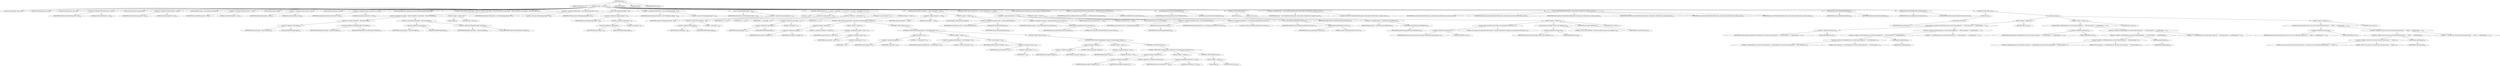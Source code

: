digraph "main" {  
"549" [label = <(METHOD,main)<SUB>252</SUB>> ]
"550" [label = <(PARAM,String[] args)<SUB>252</SUB>> ]
"551" [label = <(BLOCK,&lt;empty&gt;,&lt;empty&gt;)<SUB>252</SUB>> ]
"22" [label = <(LOCAL,File stdDescriptor: java.io.File)> ]
"24" [label = <(LOCAL,File iasDescriptor: java.io.File)> ]
"26" [label = <(LOCAL,File destDirectory: java.io.File)> ]
"552" [label = <(&lt;operator&gt;.assignment,File destDirectory = null)<SUB>255</SUB>> ]
"553" [label = <(IDENTIFIER,destDirectory,File destDirectory = null)<SUB>255</SUB>> ]
"554" [label = <(LITERAL,null,File destDirectory = null)<SUB>255</SUB>> ]
"555" [label = <(LOCAL,String classpath: java.lang.String)> ]
"556" [label = <(&lt;operator&gt;.assignment,String classpath = null)<SUB>256</SUB>> ]
"557" [label = <(IDENTIFIER,classpath,String classpath = null)<SUB>256</SUB>> ]
"558" [label = <(LITERAL,null,String classpath = null)<SUB>256</SUB>> ]
"559" [label = <(LOCAL,SAXParser parser: javax.xml.parsers.SAXParser)> ]
"560" [label = <(&lt;operator&gt;.assignment,SAXParser parser = null)<SUB>257</SUB>> ]
"561" [label = <(IDENTIFIER,parser,SAXParser parser = null)<SUB>257</SUB>> ]
"562" [label = <(LITERAL,null,SAXParser parser = null)<SUB>257</SUB>> ]
"563" [label = <(LOCAL,boolean debug: boolean)> ]
"564" [label = <(&lt;operator&gt;.assignment,boolean debug = false)<SUB>258</SUB>> ]
"565" [label = <(IDENTIFIER,debug,boolean debug = false)<SUB>258</SUB>> ]
"566" [label = <(LITERAL,false,boolean debug = false)<SUB>258</SUB>> ]
"567" [label = <(LOCAL,boolean retainSource: boolean)> ]
"568" [label = <(&lt;operator&gt;.assignment,boolean retainSource = false)<SUB>259</SUB>> ]
"569" [label = <(IDENTIFIER,retainSource,boolean retainSource = false)<SUB>259</SUB>> ]
"570" [label = <(LITERAL,false,boolean retainSource = false)<SUB>259</SUB>> ]
"29" [label = <(LOCAL,IPlanetEjbc ejbc: org.apache.tools.ant.taskdefs.optional.ejb.IPlanetEjbc)> ]
"571" [label = <(CONTROL_STRUCTURE,if ((args.length &lt; MIN_NUM_ARGS) || (args.length &gt; MAX_NUM_ARGS)),if ((args.length &lt; MIN_NUM_ARGS) || (args.length &gt; MAX_NUM_ARGS)))<SUB>262</SUB>> ]
"572" [label = <(&lt;operator&gt;.logicalOr,(args.length &lt; MIN_NUM_ARGS) || (args.length &gt; MAX_NUM_ARGS))<SUB>262</SUB>> ]
"573" [label = <(&lt;operator&gt;.lessThan,args.length &lt; MIN_NUM_ARGS)<SUB>262</SUB>> ]
"574" [label = <(&lt;operator&gt;.fieldAccess,args.length)<SUB>262</SUB>> ]
"575" [label = <(IDENTIFIER,args,args.length &lt; MIN_NUM_ARGS)<SUB>262</SUB>> ]
"576" [label = <(FIELD_IDENTIFIER,length,length)<SUB>262</SUB>> ]
"577" [label = <(&lt;operator&gt;.fieldAccess,IPlanetEjbc.MIN_NUM_ARGS)<SUB>262</SUB>> ]
"578" [label = <(IDENTIFIER,IPlanetEjbc,args.length &lt; MIN_NUM_ARGS)<SUB>262</SUB>> ]
"579" [label = <(FIELD_IDENTIFIER,MIN_NUM_ARGS,MIN_NUM_ARGS)<SUB>262</SUB>> ]
"580" [label = <(&lt;operator&gt;.greaterThan,args.length &gt; MAX_NUM_ARGS)<SUB>262</SUB>> ]
"581" [label = <(&lt;operator&gt;.fieldAccess,args.length)<SUB>262</SUB>> ]
"582" [label = <(IDENTIFIER,args,args.length &gt; MAX_NUM_ARGS)<SUB>262</SUB>> ]
"583" [label = <(FIELD_IDENTIFIER,length,length)<SUB>262</SUB>> ]
"584" [label = <(&lt;operator&gt;.fieldAccess,IPlanetEjbc.MAX_NUM_ARGS)<SUB>262</SUB>> ]
"585" [label = <(IDENTIFIER,IPlanetEjbc,args.length &gt; MAX_NUM_ARGS)<SUB>262</SUB>> ]
"586" [label = <(FIELD_IDENTIFIER,MAX_NUM_ARGS,MAX_NUM_ARGS)<SUB>262</SUB>> ]
"587" [label = <(BLOCK,&lt;empty&gt;,&lt;empty&gt;)<SUB>262</SUB>> ]
"588" [label = <(usage,usage())<SUB>263</SUB>> ]
"589" [label = <(RETURN,return;,return;)<SUB>264</SUB>> ]
"590" [label = <(&lt;operator&gt;.assignment,stdDescriptor = new File(args[args.length - 2]))<SUB>267</SUB>> ]
"591" [label = <(IDENTIFIER,stdDescriptor,stdDescriptor = new File(args[args.length - 2]))<SUB>267</SUB>> ]
"592" [label = <(&lt;operator&gt;.alloc,new File(args[args.length - 2]))<SUB>267</SUB>> ]
"593" [label = <(&lt;init&gt;,new File(args[args.length - 2]))<SUB>267</SUB>> ]
"21" [label = <(IDENTIFIER,stdDescriptor,new File(args[args.length - 2]))<SUB>267</SUB>> ]
"594" [label = <(&lt;operator&gt;.indexAccess,args[args.length - 2])<SUB>267</SUB>> ]
"595" [label = <(IDENTIFIER,args,new File(args[args.length - 2]))<SUB>267</SUB>> ]
"596" [label = <(&lt;operator&gt;.subtraction,args.length - 2)<SUB>267</SUB>> ]
"597" [label = <(&lt;operator&gt;.fieldAccess,args.length)<SUB>267</SUB>> ]
"598" [label = <(IDENTIFIER,args,args.length - 2)<SUB>267</SUB>> ]
"599" [label = <(FIELD_IDENTIFIER,length,length)<SUB>267</SUB>> ]
"600" [label = <(LITERAL,2,args.length - 2)<SUB>267</SUB>> ]
"601" [label = <(&lt;operator&gt;.assignment,iasDescriptor = new File(args[args.length - 1]))<SUB>268</SUB>> ]
"602" [label = <(IDENTIFIER,iasDescriptor,iasDescriptor = new File(args[args.length - 1]))<SUB>268</SUB>> ]
"603" [label = <(&lt;operator&gt;.alloc,new File(args[args.length - 1]))<SUB>268</SUB>> ]
"604" [label = <(&lt;init&gt;,new File(args[args.length - 1]))<SUB>268</SUB>> ]
"23" [label = <(IDENTIFIER,iasDescriptor,new File(args[args.length - 1]))<SUB>268</SUB>> ]
"605" [label = <(&lt;operator&gt;.indexAccess,args[args.length - 1])<SUB>268</SUB>> ]
"606" [label = <(IDENTIFIER,args,new File(args[args.length - 1]))<SUB>268</SUB>> ]
"607" [label = <(&lt;operator&gt;.subtraction,args.length - 1)<SUB>268</SUB>> ]
"608" [label = <(&lt;operator&gt;.fieldAccess,args.length)<SUB>268</SUB>> ]
"609" [label = <(IDENTIFIER,args,args.length - 1)<SUB>268</SUB>> ]
"610" [label = <(FIELD_IDENTIFIER,length,length)<SUB>268</SUB>> ]
"611" [label = <(LITERAL,1,args.length - 1)<SUB>268</SUB>> ]
"612" [label = <(CONTROL_STRUCTURE,for (int i = 0; Some(i &lt; args.length - 2); i++),for (int i = 0; Some(i &lt; args.length - 2); i++))<SUB>270</SUB>> ]
"613" [label = <(LOCAL,int i: int)> ]
"614" [label = <(&lt;operator&gt;.assignment,int i = 0)<SUB>270</SUB>> ]
"615" [label = <(IDENTIFIER,i,int i = 0)<SUB>270</SUB>> ]
"616" [label = <(LITERAL,0,int i = 0)<SUB>270</SUB>> ]
"617" [label = <(&lt;operator&gt;.lessThan,i &lt; args.length - 2)<SUB>270</SUB>> ]
"618" [label = <(IDENTIFIER,i,i &lt; args.length - 2)<SUB>270</SUB>> ]
"619" [label = <(&lt;operator&gt;.subtraction,args.length - 2)<SUB>270</SUB>> ]
"620" [label = <(&lt;operator&gt;.fieldAccess,args.length)<SUB>270</SUB>> ]
"621" [label = <(IDENTIFIER,args,args.length - 2)<SUB>270</SUB>> ]
"622" [label = <(FIELD_IDENTIFIER,length,length)<SUB>270</SUB>> ]
"623" [label = <(LITERAL,2,args.length - 2)<SUB>270</SUB>> ]
"624" [label = <(&lt;operator&gt;.postIncrement,i++)<SUB>270</SUB>> ]
"625" [label = <(IDENTIFIER,i,i++)<SUB>270</SUB>> ]
"626" [label = <(BLOCK,&lt;empty&gt;,&lt;empty&gt;)<SUB>270</SUB>> ]
"627" [label = <(CONTROL_STRUCTURE,if (args[i].equals(&quot;-classpath&quot;)),if (args[i].equals(&quot;-classpath&quot;)))<SUB>271</SUB>> ]
"628" [label = <(equals,this.equals(&quot;-classpath&quot;))<SUB>271</SUB>> ]
"629" [label = <(&lt;operator&gt;.indexAccess,args[i])<SUB>271</SUB>> ]
"630" [label = <(IDENTIFIER,args,this.equals(&quot;-classpath&quot;))<SUB>271</SUB>> ]
"631" [label = <(IDENTIFIER,i,this.equals(&quot;-classpath&quot;))<SUB>271</SUB>> ]
"632" [label = <(LITERAL,&quot;-classpath&quot;,this.equals(&quot;-classpath&quot;))<SUB>271</SUB>> ]
"633" [label = <(BLOCK,&lt;empty&gt;,&lt;empty&gt;)<SUB>271</SUB>> ]
"634" [label = <(&lt;operator&gt;.assignment,classpath = args[++i])<SUB>272</SUB>> ]
"635" [label = <(IDENTIFIER,classpath,classpath = args[++i])<SUB>272</SUB>> ]
"636" [label = <(&lt;operator&gt;.indexAccess,args[++i])<SUB>272</SUB>> ]
"637" [label = <(IDENTIFIER,args,classpath = args[++i])<SUB>272</SUB>> ]
"638" [label = <(&lt;operator&gt;.preIncrement,++i)<SUB>272</SUB>> ]
"639" [label = <(IDENTIFIER,i,++i)<SUB>272</SUB>> ]
"640" [label = <(CONTROL_STRUCTURE,else,else)<SUB>273</SUB>> ]
"641" [label = <(CONTROL_STRUCTURE,if (args[i].equals(&quot;-d&quot;)),if (args[i].equals(&quot;-d&quot;)))<SUB>273</SUB>> ]
"642" [label = <(equals,this.equals(&quot;-d&quot;))<SUB>273</SUB>> ]
"643" [label = <(&lt;operator&gt;.indexAccess,args[i])<SUB>273</SUB>> ]
"644" [label = <(IDENTIFIER,args,this.equals(&quot;-d&quot;))<SUB>273</SUB>> ]
"645" [label = <(IDENTIFIER,i,this.equals(&quot;-d&quot;))<SUB>273</SUB>> ]
"646" [label = <(LITERAL,&quot;-d&quot;,this.equals(&quot;-d&quot;))<SUB>273</SUB>> ]
"647" [label = <(BLOCK,&lt;empty&gt;,&lt;empty&gt;)<SUB>273</SUB>> ]
"648" [label = <(&lt;operator&gt;.assignment,destDirectory = new File(args[++i]))<SUB>274</SUB>> ]
"649" [label = <(IDENTIFIER,destDirectory,destDirectory = new File(args[++i]))<SUB>274</SUB>> ]
"650" [label = <(&lt;operator&gt;.alloc,new File(args[++i]))<SUB>274</SUB>> ]
"651" [label = <(&lt;init&gt;,new File(args[++i]))<SUB>274</SUB>> ]
"25" [label = <(IDENTIFIER,destDirectory,new File(args[++i]))<SUB>274</SUB>> ]
"652" [label = <(&lt;operator&gt;.indexAccess,args[++i])<SUB>274</SUB>> ]
"653" [label = <(IDENTIFIER,args,new File(args[++i]))<SUB>274</SUB>> ]
"654" [label = <(&lt;operator&gt;.preIncrement,++i)<SUB>274</SUB>> ]
"655" [label = <(IDENTIFIER,i,++i)<SUB>274</SUB>> ]
"656" [label = <(CONTROL_STRUCTURE,else,else)<SUB>275</SUB>> ]
"657" [label = <(CONTROL_STRUCTURE,if (args[i].equals(&quot;-debug&quot;)),if (args[i].equals(&quot;-debug&quot;)))<SUB>275</SUB>> ]
"658" [label = <(equals,this.equals(&quot;-debug&quot;))<SUB>275</SUB>> ]
"659" [label = <(&lt;operator&gt;.indexAccess,args[i])<SUB>275</SUB>> ]
"660" [label = <(IDENTIFIER,args,this.equals(&quot;-debug&quot;))<SUB>275</SUB>> ]
"661" [label = <(IDENTIFIER,i,this.equals(&quot;-debug&quot;))<SUB>275</SUB>> ]
"662" [label = <(LITERAL,&quot;-debug&quot;,this.equals(&quot;-debug&quot;))<SUB>275</SUB>> ]
"663" [label = <(BLOCK,&lt;empty&gt;,&lt;empty&gt;)<SUB>275</SUB>> ]
"664" [label = <(&lt;operator&gt;.assignment,debug = true)<SUB>276</SUB>> ]
"665" [label = <(IDENTIFIER,debug,debug = true)<SUB>276</SUB>> ]
"666" [label = <(LITERAL,true,debug = true)<SUB>276</SUB>> ]
"667" [label = <(CONTROL_STRUCTURE,else,else)<SUB>277</SUB>> ]
"668" [label = <(CONTROL_STRUCTURE,if (args[i].equals(&quot;-keepsource&quot;)),if (args[i].equals(&quot;-keepsource&quot;)))<SUB>277</SUB>> ]
"669" [label = <(equals,this.equals(&quot;-keepsource&quot;))<SUB>277</SUB>> ]
"670" [label = <(&lt;operator&gt;.indexAccess,args[i])<SUB>277</SUB>> ]
"671" [label = <(IDENTIFIER,args,this.equals(&quot;-keepsource&quot;))<SUB>277</SUB>> ]
"672" [label = <(IDENTIFIER,i,this.equals(&quot;-keepsource&quot;))<SUB>277</SUB>> ]
"673" [label = <(LITERAL,&quot;-keepsource&quot;,this.equals(&quot;-keepsource&quot;))<SUB>277</SUB>> ]
"674" [label = <(BLOCK,&lt;empty&gt;,&lt;empty&gt;)<SUB>277</SUB>> ]
"675" [label = <(&lt;operator&gt;.assignment,retainSource = true)<SUB>278</SUB>> ]
"676" [label = <(IDENTIFIER,retainSource,retainSource = true)<SUB>278</SUB>> ]
"677" [label = <(LITERAL,true,retainSource = true)<SUB>278</SUB>> ]
"678" [label = <(CONTROL_STRUCTURE,else,else)<SUB>279</SUB>> ]
"679" [label = <(BLOCK,&lt;empty&gt;,&lt;empty&gt;)<SUB>279</SUB>> ]
"680" [label = <(usage,usage())<SUB>280</SUB>> ]
"681" [label = <(RETURN,return;,return;)<SUB>281</SUB>> ]
"682" [label = <(CONTROL_STRUCTURE,if (classpath == null),if (classpath == null))<SUB>286</SUB>> ]
"683" [label = <(&lt;operator&gt;.equals,classpath == null)<SUB>286</SUB>> ]
"684" [label = <(IDENTIFIER,classpath,classpath == null)<SUB>286</SUB>> ]
"685" [label = <(LITERAL,null,classpath == null)<SUB>286</SUB>> ]
"686" [label = <(BLOCK,&lt;empty&gt;,&lt;empty&gt;)<SUB>286</SUB>> ]
"687" [label = <(LOCAL,Properties props: java.util.Properties)> ]
"688" [label = <(&lt;operator&gt;.assignment,Properties props = System.getProperties())<SUB>287</SUB>> ]
"689" [label = <(IDENTIFIER,props,Properties props = System.getProperties())<SUB>287</SUB>> ]
"690" [label = <(getProperties,System.getProperties())<SUB>287</SUB>> ]
"691" [label = <(IDENTIFIER,System,System.getProperties())<SUB>287</SUB>> ]
"692" [label = <(&lt;operator&gt;.assignment,classpath = props.getProperty(&quot;java.class.path&quot;))<SUB>288</SUB>> ]
"693" [label = <(IDENTIFIER,classpath,classpath = props.getProperty(&quot;java.class.path&quot;))<SUB>288</SUB>> ]
"694" [label = <(getProperty,props.getProperty(&quot;java.class.path&quot;))<SUB>288</SUB>> ]
"695" [label = <(IDENTIFIER,props,props.getProperty(&quot;java.class.path&quot;))<SUB>288</SUB>> ]
"696" [label = <(LITERAL,&quot;java.class.path&quot;,props.getProperty(&quot;java.class.path&quot;))<SUB>288</SUB>> ]
"697" [label = <(CONTROL_STRUCTURE,if (destDirectory == null),if (destDirectory == null))<SUB>295</SUB>> ]
"698" [label = <(&lt;operator&gt;.equals,destDirectory == null)<SUB>295</SUB>> ]
"699" [label = <(IDENTIFIER,destDirectory,destDirectory == null)<SUB>295</SUB>> ]
"700" [label = <(LITERAL,null,destDirectory == null)<SUB>295</SUB>> ]
"701" [label = <(BLOCK,&lt;empty&gt;,&lt;empty&gt;)<SUB>295</SUB>> ]
"702" [label = <(LOCAL,Properties props: java.util.Properties)> ]
"703" [label = <(&lt;operator&gt;.assignment,Properties props = System.getProperties())<SUB>296</SUB>> ]
"704" [label = <(IDENTIFIER,props,Properties props = System.getProperties())<SUB>296</SUB>> ]
"705" [label = <(getProperties,System.getProperties())<SUB>296</SUB>> ]
"706" [label = <(IDENTIFIER,System,System.getProperties())<SUB>296</SUB>> ]
"707" [label = <(&lt;operator&gt;.assignment,destDirectory = new File(props.getProperty(&quot;user.dir&quot;)))<SUB>297</SUB>> ]
"708" [label = <(IDENTIFIER,destDirectory,destDirectory = new File(props.getProperty(&quot;user.dir&quot;)))<SUB>297</SUB>> ]
"709" [label = <(&lt;operator&gt;.alloc,new File(props.getProperty(&quot;user.dir&quot;)))<SUB>297</SUB>> ]
"710" [label = <(&lt;init&gt;,new File(props.getProperty(&quot;user.dir&quot;)))<SUB>297</SUB>> ]
"27" [label = <(IDENTIFIER,destDirectory,new File(props.getProperty(&quot;user.dir&quot;)))<SUB>297</SUB>> ]
"711" [label = <(getProperty,props.getProperty(&quot;user.dir&quot;))<SUB>297</SUB>> ]
"712" [label = <(IDENTIFIER,props,props.getProperty(&quot;user.dir&quot;))<SUB>297</SUB>> ]
"713" [label = <(LITERAL,&quot;user.dir&quot;,props.getProperty(&quot;user.dir&quot;))<SUB>297</SUB>> ]
"714" [label = <(LOCAL,SAXParserFactory parserFactory: javax.xml.parsers.SAXParserFactory)> ]
"715" [label = <(&lt;operator&gt;.assignment,SAXParserFactory parserFactory = SAXParserFactory.newInstance())<SUB>301</SUB>> ]
"716" [label = <(IDENTIFIER,parserFactory,SAXParserFactory parserFactory = SAXParserFactory.newInstance())<SUB>301</SUB>> ]
"717" [label = <(newInstance,SAXParserFactory.newInstance())<SUB>301</SUB>> ]
"718" [label = <(IDENTIFIER,SAXParserFactory,SAXParserFactory.newInstance())<SUB>301</SUB>> ]
"719" [label = <(setValidating,parserFactory.setValidating(true))<SUB>302</SUB>> ]
"720" [label = <(IDENTIFIER,parserFactory,parserFactory.setValidating(true))<SUB>302</SUB>> ]
"721" [label = <(LITERAL,true,parserFactory.setValidating(true))<SUB>302</SUB>> ]
"722" [label = <(CONTROL_STRUCTURE,try,try)<SUB>303</SUB>> ]
"723" [label = <(BLOCK,try,try)<SUB>303</SUB>> ]
"724" [label = <(&lt;operator&gt;.assignment,parser = parserFactory.newSAXParser())<SUB>304</SUB>> ]
"725" [label = <(IDENTIFIER,parser,parser = parserFactory.newSAXParser())<SUB>304</SUB>> ]
"726" [label = <(newSAXParser,parserFactory.newSAXParser())<SUB>304</SUB>> ]
"727" [label = <(IDENTIFIER,parserFactory,parserFactory.newSAXParser())<SUB>304</SUB>> ]
"728" [label = <(BLOCK,catch,catch)> ]
"729" [label = <(BLOCK,&lt;empty&gt;,&lt;empty&gt;)<SUB>305</SUB>> ]
"730" [label = <(println,System.out.println(&quot;An exception was generated while trying to &quot;))<SUB>307</SUB>> ]
"731" [label = <(&lt;operator&gt;.fieldAccess,System.out)<SUB>307</SUB>> ]
"732" [label = <(IDENTIFIER,System,System.out.println(&quot;An exception was generated while trying to &quot;))<SUB>307</SUB>> ]
"733" [label = <(FIELD_IDENTIFIER,out,out)<SUB>307</SUB>> ]
"734" [label = <(LITERAL,&quot;An exception was generated while trying to &quot;,System.out.println(&quot;An exception was generated while trying to &quot;))<SUB>307</SUB>> ]
"735" [label = <(println,System.out.println(&quot;create a new SAXParser.&quot;))<SUB>308</SUB>> ]
"736" [label = <(&lt;operator&gt;.fieldAccess,System.out)<SUB>308</SUB>> ]
"737" [label = <(IDENTIFIER,System,System.out.println(&quot;create a new SAXParser.&quot;))<SUB>308</SUB>> ]
"738" [label = <(FIELD_IDENTIFIER,out,out)<SUB>308</SUB>> ]
"739" [label = <(LITERAL,&quot;create a new SAXParser.&quot;,System.out.println(&quot;create a new SAXParser.&quot;))<SUB>308</SUB>> ]
"740" [label = <(printStackTrace,e.printStackTrace())<SUB>309</SUB>> ]
"741" [label = <(IDENTIFIER,e,e.printStackTrace())<SUB>309</SUB>> ]
"742" [label = <(RETURN,return;,return;)<SUB>310</SUB>> ]
"743" [label = <(&lt;operator&gt;.assignment,ejbc = new IPlanetEjbc(stdDescriptor, iasDescriptor, destDirectory, classpath, parser))<SUB>314</SUB>> ]
"744" [label = <(IDENTIFIER,ejbc,ejbc = new IPlanetEjbc(stdDescriptor, iasDescriptor, destDirectory, classpath, parser))<SUB>314</SUB>> ]
"745" [label = <(&lt;operator&gt;.alloc,new IPlanetEjbc(stdDescriptor, iasDescriptor, destDirectory, classpath, parser))<SUB>314</SUB>> ]
"746" [label = <(&lt;init&gt;,new IPlanetEjbc(stdDescriptor, iasDescriptor, destDirectory, classpath, parser))<SUB>314</SUB>> ]
"28" [label = <(IDENTIFIER,ejbc,new IPlanetEjbc(stdDescriptor, iasDescriptor, destDirectory, classpath, parser))<SUB>314</SUB>> ]
"747" [label = <(IDENTIFIER,stdDescriptor,new IPlanetEjbc(stdDescriptor, iasDescriptor, destDirectory, classpath, parser))<SUB>314</SUB>> ]
"748" [label = <(IDENTIFIER,iasDescriptor,new IPlanetEjbc(stdDescriptor, iasDescriptor, destDirectory, classpath, parser))<SUB>314</SUB>> ]
"749" [label = <(IDENTIFIER,destDirectory,new IPlanetEjbc(stdDescriptor, iasDescriptor, destDirectory, classpath, parser))<SUB>314</SUB>> ]
"750" [label = <(IDENTIFIER,classpath,new IPlanetEjbc(stdDescriptor, iasDescriptor, destDirectory, classpath, parser))<SUB>315</SUB>> ]
"751" [label = <(IDENTIFIER,parser,new IPlanetEjbc(stdDescriptor, iasDescriptor, destDirectory, classpath, parser))<SUB>315</SUB>> ]
"752" [label = <(setDebugOutput,ejbc.setDebugOutput(debug))<SUB>316</SUB>> ]
"753" [label = <(IDENTIFIER,ejbc,ejbc.setDebugOutput(debug))<SUB>316</SUB>> ]
"754" [label = <(IDENTIFIER,debug,ejbc.setDebugOutput(debug))<SUB>316</SUB>> ]
"755" [label = <(setRetainSource,ejbc.setRetainSource(retainSource))<SUB>317</SUB>> ]
"756" [label = <(IDENTIFIER,ejbc,ejbc.setRetainSource(retainSource))<SUB>317</SUB>> ]
"757" [label = <(IDENTIFIER,retainSource,ejbc.setRetainSource(retainSource))<SUB>317</SUB>> ]
"758" [label = <(CONTROL_STRUCTURE,try,try)<SUB>320</SUB>> ]
"759" [label = <(BLOCK,try,try)<SUB>320</SUB>> ]
"760" [label = <(execute,ejbc.execute())<SUB>321</SUB>> ]
"761" [label = <(IDENTIFIER,ejbc,ejbc.execute())<SUB>321</SUB>> ]
"762" [label = <(BLOCK,catch,catch)> ]
"763" [label = <(BLOCK,&lt;empty&gt;,&lt;empty&gt;)<SUB>322</SUB>> ]
"764" [label = <(println,System.out.println(&quot;An IOException has occurred while reading the &quot; + &quot;XML descriptors (&quot; + e.getMessage() + &quot;).&quot;))<SUB>323</SUB>> ]
"765" [label = <(&lt;operator&gt;.fieldAccess,System.out)<SUB>323</SUB>> ]
"766" [label = <(IDENTIFIER,System,System.out.println(&quot;An IOException has occurred while reading the &quot; + &quot;XML descriptors (&quot; + e.getMessage() + &quot;).&quot;))<SUB>323</SUB>> ]
"767" [label = <(FIELD_IDENTIFIER,out,out)<SUB>323</SUB>> ]
"768" [label = <(&lt;operator&gt;.addition,&quot;An IOException has occurred while reading the &quot; + &quot;XML descriptors (&quot; + e.getMessage() + &quot;).&quot;)<SUB>323</SUB>> ]
"769" [label = <(&lt;operator&gt;.addition,&quot;An IOException has occurred while reading the &quot; + &quot;XML descriptors (&quot; + e.getMessage())<SUB>323</SUB>> ]
"770" [label = <(&lt;operator&gt;.addition,&quot;An IOException has occurred while reading the &quot; + &quot;XML descriptors (&quot;)<SUB>323</SUB>> ]
"771" [label = <(LITERAL,&quot;An IOException has occurred while reading the &quot;,&quot;An IOException has occurred while reading the &quot; + &quot;XML descriptors (&quot;)<SUB>323</SUB>> ]
"772" [label = <(LITERAL,&quot;XML descriptors (&quot;,&quot;An IOException has occurred while reading the &quot; + &quot;XML descriptors (&quot;)<SUB>324</SUB>> ]
"773" [label = <(getMessage,e.getMessage())<SUB>324</SUB>> ]
"774" [label = <(IDENTIFIER,e,e.getMessage())<SUB>324</SUB>> ]
"775" [label = <(LITERAL,&quot;).&quot;,&quot;An IOException has occurred while reading the &quot; + &quot;XML descriptors (&quot; + e.getMessage() + &quot;).&quot;)<SUB>324</SUB>> ]
"776" [label = <(RETURN,return;,return;)<SUB>325</SUB>> ]
"777" [label = <(BLOCK,&lt;empty&gt;,&lt;empty&gt;)<SUB>326</SUB>> ]
"778" [label = <(println,println(&quot;A SAXException has occurred while reading the &quot; + &quot;XML descriptors (&quot; + e.getMessage() + &quot;).&quot;))<SUB>327</SUB>> ]
"779" [label = <(&lt;operator&gt;.fieldAccess,System.out)<SUB>327</SUB>> ]
"780" [label = <(IDENTIFIER,System,println(&quot;A SAXException has occurred while reading the &quot; + &quot;XML descriptors (&quot; + e.getMessage() + &quot;).&quot;))<SUB>327</SUB>> ]
"781" [label = <(FIELD_IDENTIFIER,out,out)<SUB>327</SUB>> ]
"782" [label = <(&lt;operator&gt;.addition,&quot;A SAXException has occurred while reading the &quot; + &quot;XML descriptors (&quot; + e.getMessage() + &quot;).&quot;)<SUB>327</SUB>> ]
"783" [label = <(&lt;operator&gt;.addition,&quot;A SAXException has occurred while reading the &quot; + &quot;XML descriptors (&quot; + e.getMessage())<SUB>327</SUB>> ]
"784" [label = <(&lt;operator&gt;.addition,&quot;A SAXException has occurred while reading the &quot; + &quot;XML descriptors (&quot;)<SUB>327</SUB>> ]
"785" [label = <(LITERAL,&quot;A SAXException has occurred while reading the &quot;,&quot;A SAXException has occurred while reading the &quot; + &quot;XML descriptors (&quot;)<SUB>327</SUB>> ]
"786" [label = <(LITERAL,&quot;XML descriptors (&quot;,&quot;A SAXException has occurred while reading the &quot; + &quot;XML descriptors (&quot;)<SUB>328</SUB>> ]
"787" [label = <(getMessage,getMessage())<SUB>328</SUB>> ]
"788" [label = <(IDENTIFIER,e,getMessage())<SUB>328</SUB>> ]
"789" [label = <(LITERAL,&quot;).&quot;,&quot;A SAXException has occurred while reading the &quot; + &quot;XML descriptors (&quot; + e.getMessage() + &quot;).&quot;)<SUB>328</SUB>> ]
"790" [label = <(RETURN,return;,return;)<SUB>329</SUB>> ]
"791" [label = <(BLOCK,&lt;empty&gt;,&lt;empty&gt;)<SUB>330</SUB>> ]
"792" [label = <(println,System.out.println(&quot;An error has occurred while executing the ejbc &quot; + &quot;utility (&quot; + e.getMessage() + &quot;).&quot;))<SUB>331</SUB>> ]
"793" [label = <(&lt;operator&gt;.fieldAccess,System.out)<SUB>331</SUB>> ]
"794" [label = <(IDENTIFIER,System,System.out.println(&quot;An error has occurred while executing the ejbc &quot; + &quot;utility (&quot; + e.getMessage() + &quot;).&quot;))<SUB>331</SUB>> ]
"795" [label = <(FIELD_IDENTIFIER,out,out)<SUB>331</SUB>> ]
"796" [label = <(&lt;operator&gt;.addition,&quot;An error has occurred while executing the ejbc &quot; + &quot;utility (&quot; + e.getMessage() + &quot;).&quot;)<SUB>331</SUB>> ]
"797" [label = <(&lt;operator&gt;.addition,&quot;An error has occurred while executing the ejbc &quot; + &quot;utility (&quot; + e.getMessage())<SUB>331</SUB>> ]
"798" [label = <(&lt;operator&gt;.addition,&quot;An error has occurred while executing the ejbc &quot; + &quot;utility (&quot;)<SUB>331</SUB>> ]
"799" [label = <(LITERAL,&quot;An error has occurred while executing the ejbc &quot;,&quot;An error has occurred while executing the ejbc &quot; + &quot;utility (&quot;)<SUB>331</SUB>> ]
"800" [label = <(LITERAL,&quot;utility (&quot;,&quot;An error has occurred while executing the ejbc &quot; + &quot;utility (&quot;)<SUB>332</SUB>> ]
"801" [label = <(getMessage,e.getMessage())<SUB>332</SUB>> ]
"802" [label = <(IDENTIFIER,e,e.getMessage())<SUB>332</SUB>> ]
"803" [label = <(LITERAL,&quot;).&quot;,&quot;An error has occurred while executing the ejbc &quot; + &quot;utility (&quot; + e.getMessage() + &quot;).&quot;)<SUB>332</SUB>> ]
"804" [label = <(RETURN,return;,return;)<SUB>333</SUB>> ]
"805" [label = <(MODIFIER,PUBLIC)> ]
"806" [label = <(MODIFIER,STATIC)> ]
"807" [label = <(METHOD_RETURN,void)<SUB>252</SUB>> ]
  "549" -> "550" 
  "549" -> "551" 
  "549" -> "805" 
  "549" -> "806" 
  "549" -> "807" 
  "551" -> "22" 
  "551" -> "24" 
  "551" -> "26" 
  "551" -> "552" 
  "551" -> "555" 
  "551" -> "556" 
  "551" -> "559" 
  "551" -> "560" 
  "551" -> "563" 
  "551" -> "564" 
  "551" -> "567" 
  "551" -> "568" 
  "551" -> "29" 
  "551" -> "571" 
  "551" -> "590" 
  "551" -> "593" 
  "551" -> "601" 
  "551" -> "604" 
  "551" -> "612" 
  "551" -> "682" 
  "551" -> "697" 
  "551" -> "714" 
  "551" -> "715" 
  "551" -> "719" 
  "551" -> "722" 
  "551" -> "743" 
  "551" -> "746" 
  "551" -> "752" 
  "551" -> "755" 
  "551" -> "758" 
  "552" -> "553" 
  "552" -> "554" 
  "556" -> "557" 
  "556" -> "558" 
  "560" -> "561" 
  "560" -> "562" 
  "564" -> "565" 
  "564" -> "566" 
  "568" -> "569" 
  "568" -> "570" 
  "571" -> "572" 
  "571" -> "587" 
  "572" -> "573" 
  "572" -> "580" 
  "573" -> "574" 
  "573" -> "577" 
  "574" -> "575" 
  "574" -> "576" 
  "577" -> "578" 
  "577" -> "579" 
  "580" -> "581" 
  "580" -> "584" 
  "581" -> "582" 
  "581" -> "583" 
  "584" -> "585" 
  "584" -> "586" 
  "587" -> "588" 
  "587" -> "589" 
  "590" -> "591" 
  "590" -> "592" 
  "593" -> "21" 
  "593" -> "594" 
  "594" -> "595" 
  "594" -> "596" 
  "596" -> "597" 
  "596" -> "600" 
  "597" -> "598" 
  "597" -> "599" 
  "601" -> "602" 
  "601" -> "603" 
  "604" -> "23" 
  "604" -> "605" 
  "605" -> "606" 
  "605" -> "607" 
  "607" -> "608" 
  "607" -> "611" 
  "608" -> "609" 
  "608" -> "610" 
  "612" -> "613" 
  "612" -> "614" 
  "612" -> "617" 
  "612" -> "624" 
  "612" -> "626" 
  "614" -> "615" 
  "614" -> "616" 
  "617" -> "618" 
  "617" -> "619" 
  "619" -> "620" 
  "619" -> "623" 
  "620" -> "621" 
  "620" -> "622" 
  "624" -> "625" 
  "626" -> "627" 
  "627" -> "628" 
  "627" -> "633" 
  "627" -> "640" 
  "628" -> "629" 
  "628" -> "632" 
  "629" -> "630" 
  "629" -> "631" 
  "633" -> "634" 
  "634" -> "635" 
  "634" -> "636" 
  "636" -> "637" 
  "636" -> "638" 
  "638" -> "639" 
  "640" -> "641" 
  "641" -> "642" 
  "641" -> "647" 
  "641" -> "656" 
  "642" -> "643" 
  "642" -> "646" 
  "643" -> "644" 
  "643" -> "645" 
  "647" -> "648" 
  "647" -> "651" 
  "648" -> "649" 
  "648" -> "650" 
  "651" -> "25" 
  "651" -> "652" 
  "652" -> "653" 
  "652" -> "654" 
  "654" -> "655" 
  "656" -> "657" 
  "657" -> "658" 
  "657" -> "663" 
  "657" -> "667" 
  "658" -> "659" 
  "658" -> "662" 
  "659" -> "660" 
  "659" -> "661" 
  "663" -> "664" 
  "664" -> "665" 
  "664" -> "666" 
  "667" -> "668" 
  "668" -> "669" 
  "668" -> "674" 
  "668" -> "678" 
  "669" -> "670" 
  "669" -> "673" 
  "670" -> "671" 
  "670" -> "672" 
  "674" -> "675" 
  "675" -> "676" 
  "675" -> "677" 
  "678" -> "679" 
  "679" -> "680" 
  "679" -> "681" 
  "682" -> "683" 
  "682" -> "686" 
  "683" -> "684" 
  "683" -> "685" 
  "686" -> "687" 
  "686" -> "688" 
  "686" -> "692" 
  "688" -> "689" 
  "688" -> "690" 
  "690" -> "691" 
  "692" -> "693" 
  "692" -> "694" 
  "694" -> "695" 
  "694" -> "696" 
  "697" -> "698" 
  "697" -> "701" 
  "698" -> "699" 
  "698" -> "700" 
  "701" -> "702" 
  "701" -> "703" 
  "701" -> "707" 
  "701" -> "710" 
  "703" -> "704" 
  "703" -> "705" 
  "705" -> "706" 
  "707" -> "708" 
  "707" -> "709" 
  "710" -> "27" 
  "710" -> "711" 
  "711" -> "712" 
  "711" -> "713" 
  "715" -> "716" 
  "715" -> "717" 
  "717" -> "718" 
  "719" -> "720" 
  "719" -> "721" 
  "722" -> "723" 
  "722" -> "728" 
  "723" -> "724" 
  "724" -> "725" 
  "724" -> "726" 
  "726" -> "727" 
  "728" -> "729" 
  "729" -> "730" 
  "729" -> "735" 
  "729" -> "740" 
  "729" -> "742" 
  "730" -> "731" 
  "730" -> "734" 
  "731" -> "732" 
  "731" -> "733" 
  "735" -> "736" 
  "735" -> "739" 
  "736" -> "737" 
  "736" -> "738" 
  "740" -> "741" 
  "743" -> "744" 
  "743" -> "745" 
  "746" -> "28" 
  "746" -> "747" 
  "746" -> "748" 
  "746" -> "749" 
  "746" -> "750" 
  "746" -> "751" 
  "752" -> "753" 
  "752" -> "754" 
  "755" -> "756" 
  "755" -> "757" 
  "758" -> "759" 
  "758" -> "762" 
  "759" -> "760" 
  "760" -> "761" 
  "762" -> "763" 
  "762" -> "777" 
  "762" -> "791" 
  "763" -> "764" 
  "763" -> "776" 
  "764" -> "765" 
  "764" -> "768" 
  "765" -> "766" 
  "765" -> "767" 
  "768" -> "769" 
  "768" -> "775" 
  "769" -> "770" 
  "769" -> "773" 
  "770" -> "771" 
  "770" -> "772" 
  "773" -> "774" 
  "777" -> "778" 
  "777" -> "790" 
  "778" -> "779" 
  "778" -> "782" 
  "779" -> "780" 
  "779" -> "781" 
  "782" -> "783" 
  "782" -> "789" 
  "783" -> "784" 
  "783" -> "787" 
  "784" -> "785" 
  "784" -> "786" 
  "787" -> "788" 
  "791" -> "792" 
  "791" -> "804" 
  "792" -> "793" 
  "792" -> "796" 
  "793" -> "794" 
  "793" -> "795" 
  "796" -> "797" 
  "796" -> "803" 
  "797" -> "798" 
  "797" -> "801" 
  "798" -> "799" 
  "798" -> "800" 
  "801" -> "802" 
}
